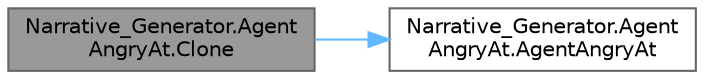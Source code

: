 digraph "Narrative_Generator.AgentAngryAt.Clone"
{
 // LATEX_PDF_SIZE
  bgcolor="transparent";
  edge [fontname=Helvetica,fontsize=10,labelfontname=Helvetica,labelfontsize=10];
  node [fontname=Helvetica,fontsize=10,shape=box,height=0.2,width=0.4];
  rankdir="LR";
  Node1 [label="Narrative_Generator.Agent\lAngryAt.Clone",height=0.2,width=0.4,color="gray40", fillcolor="grey60", style="filled", fontcolor="black",tooltip="Method for cloning an AgentAngryAt instance."];
  Node1 -> Node2 [color="steelblue1",style="solid"];
  Node2 [label="Narrative_Generator.Agent\lAngryAt.AgentAngryAt",height=0.2,width=0.4,color="grey40", fillcolor="white", style="filled",URL="$class_narrative___generator_1_1_agent_angry_at.html#a9d264333a42ef87bc6d22c7dc6c6bb90",tooltip="Constructor without parameters."];
}
